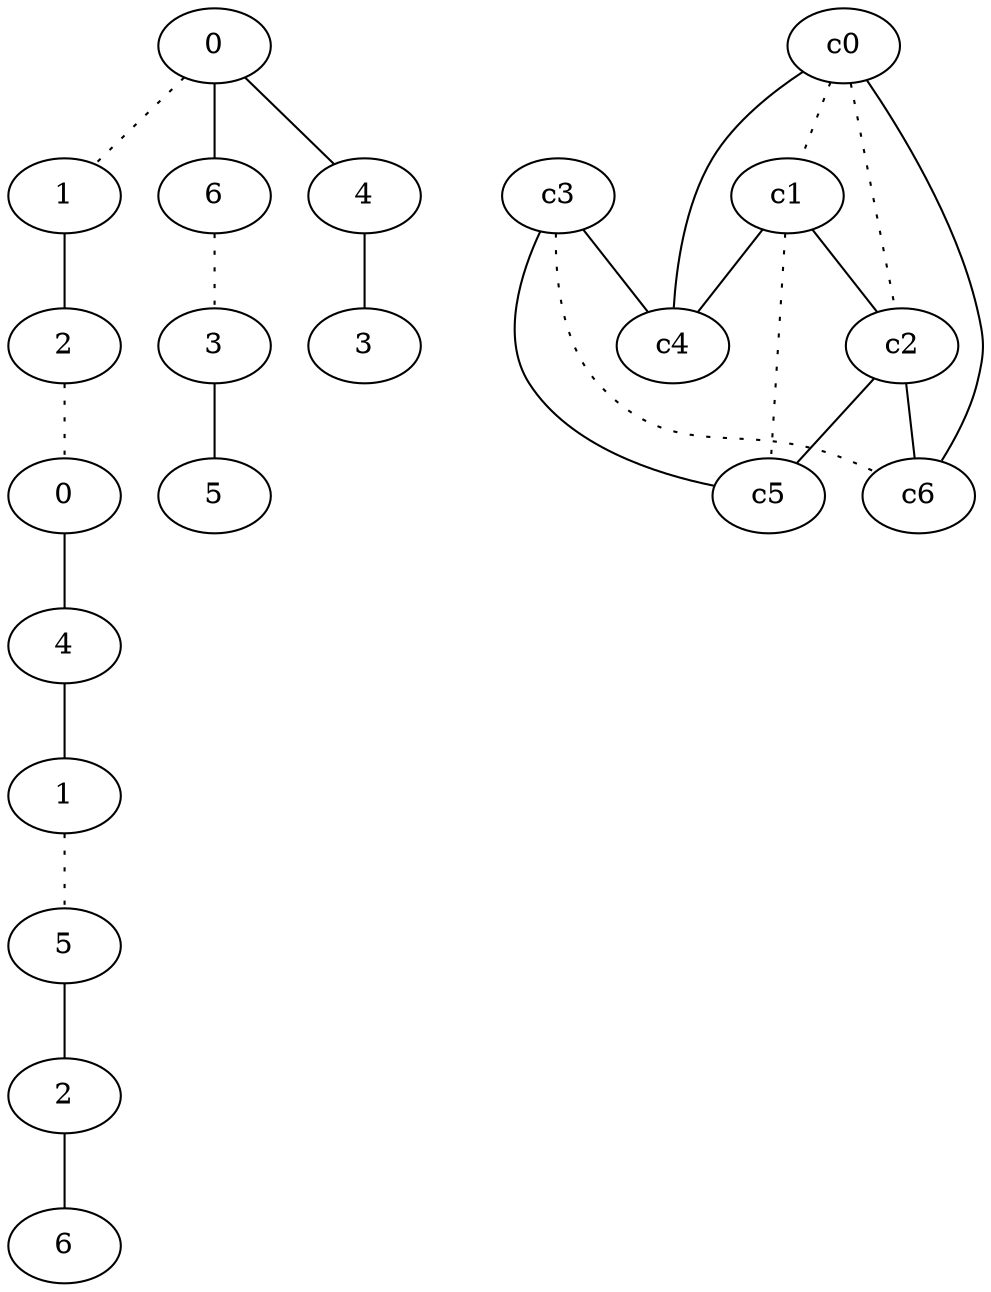 graph {
a0[label=0];
a1[label=1];
a2[label=2];
a3[label=0];
a4[label=4];
a5[label=1];
a6[label=5];
a7[label=2];
a8[label=6];
a9[label=6];
a10[label=3];
a11[label=5];
a12[label=4];
a13[label=3];
a0 -- a1 [style=dotted];
a0 -- a9;
a0 -- a12;
a1 -- a2;
a2 -- a3 [style=dotted];
a3 -- a4;
a4 -- a5;
a5 -- a6 [style=dotted];
a6 -- a7;
a7 -- a8;
a9 -- a10 [style=dotted];
a10 -- a11;
a12 -- a13;
c0 -- c1 [style=dotted];
c0 -- c2 [style=dotted];
c0 -- c4;
c0 -- c6;
c1 -- c2;
c1 -- c4;
c1 -- c5 [style=dotted];
c2 -- c5;
c2 -- c6;
c3 -- c4;
c3 -- c5;
c3 -- c6 [style=dotted];
}
